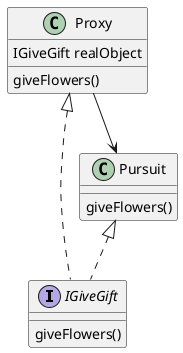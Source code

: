 @startuml
'https://plantuml.com/class-diagram

interface IGiveGift{
    giveFlowers()
}
class Pursuit{
    giveFlowers()
}
class Proxy{
    IGiveGift realObject
    giveFlowers()
}

'实现接口'
Pursuit <|.. IGiveGift
Proxy <|.. IGiveGift
Proxy --> Pursuit

@enduml